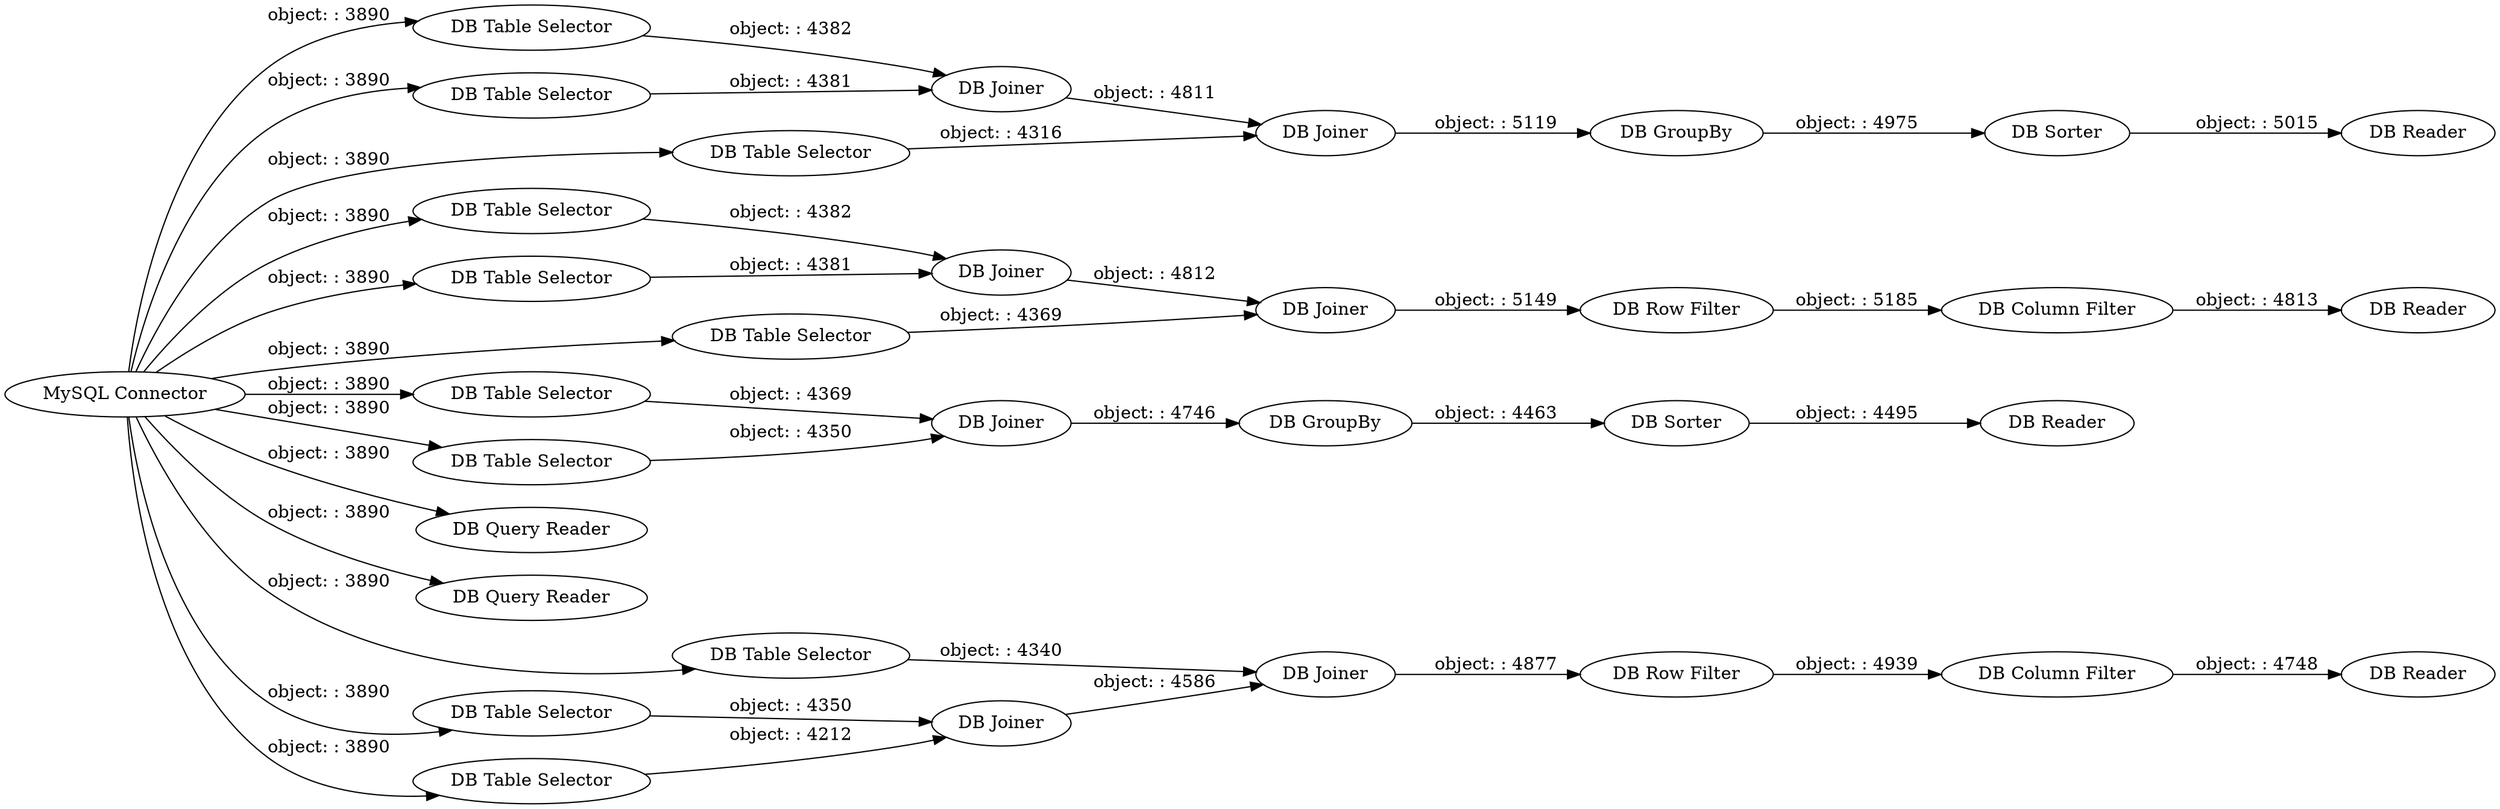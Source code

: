 digraph {
	"-7497374367398582397_35" [label="DB Table Selector"]
	"-7497374367398582397_16" [label="DB Table Selector"]
	"-7497374367398582397_15" [label="DB Column Filter"]
	"-7497374367398582397_39" [label="DB Reader"]
	"-7497374367398582397_8" [label="DB Table Selector"]
	"-7497374367398582397_14" [label="DB Column Filter"]
	"-7497374367398582397_23" [label="DB Table Selector"]
	"-7497374367398582397_11" [label="DB Joiner"]
	"-7497374367398582397_24" [label="DB Joiner"]
	"-7497374367398582397_28" [label="DB GroupBy"]
	"-7497374367398582397_1" [label="MySQL Connector"]
	"-7497374367398582397_19" [label="DB Joiner"]
	"-7497374367398582397_21" [label="DB Table Selector"]
	"-7497374367398582397_13" [label="DB Row Filter"]
	"-7497374367398582397_9" [label="DB Table Selector"]
	"-7497374367398582397_10" [label="DB Table Selector"]
	"-7497374367398582397_17" [label="DB Joiner"]
	"-7497374367398582397_20" [label="DB Row Filter"]
	"-7497374367398582397_31" [label="DB Joiner"]
	"-7497374367398582397_25" [label="DB GroupBy"]
	"-7497374367398582397_22" [label="DB Table Selector"]
	"-7497374367398582397_7" [label="DB Query Reader"]
	"-7497374367398582397_27" [label="DB Sorter"]
	"-7497374367398582397_2" [label="DB Query Reader"]
	"-7497374367398582397_30" [label="DB Table Selector"]
	"-7497374367398582397_32" [label="DB Table Selector"]
	"-7497374367398582397_33" [label="DB Joiner"]
	"-7497374367398582397_18" [label="DB Table Selector"]
	"-7497374367398582397_26" [label="DB Sorter"]
	"-7497374367398582397_38" [label="DB Reader"]
	"-7497374367398582397_37" [label="DB Reader"]
	"-7497374367398582397_12" [label="DB Joiner"]
	"-7497374367398582397_36" [label="DB Reader"]
	"-7497374367398582397_1" -> "-7497374367398582397_2" [label="object: : 3890"]
	"-7497374367398582397_30" -> "-7497374367398582397_31" [label="object: : 4381"]
	"-7497374367398582397_1" -> "-7497374367398582397_9" [label="object: : 3890"]
	"-7497374367398582397_26" -> "-7497374367398582397_36" [label="object: : 4495"]
	"-7497374367398582397_9" -> "-7497374367398582397_11" [label="object: : 4382"]
	"-7497374367398582397_8" -> "-7497374367398582397_11" [label="object: : 4381"]
	"-7497374367398582397_11" -> "-7497374367398582397_12" [label="object: : 4812"]
	"-7497374367398582397_28" -> "-7497374367398582397_27" [label="object: : 4975"]
	"-7497374367398582397_1" -> "-7497374367398582397_35" [label="object: : 3890"]
	"-7497374367398582397_12" -> "-7497374367398582397_13" [label="object: : 5149"]
	"-7497374367398582397_32" -> "-7497374367398582397_31" [label="object: : 4382"]
	"-7497374367398582397_1" -> "-7497374367398582397_23" [label="object: : 3890"]
	"-7497374367398582397_21" -> "-7497374367398582397_17" [label="object: : 4350"]
	"-7497374367398582397_1" -> "-7497374367398582397_10" [label="object: : 3890"]
	"-7497374367398582397_31" -> "-7497374367398582397_33" [label="object: : 4811"]
	"-7497374367398582397_14" -> "-7497374367398582397_39" [label="object: : 4813"]
	"-7497374367398582397_18" -> "-7497374367398582397_19" [label="object: : 4340"]
	"-7497374367398582397_16" -> "-7497374367398582397_17" [label="object: : 4212"]
	"-7497374367398582397_20" -> "-7497374367398582397_15" [label="object: : 4939"]
	"-7497374367398582397_1" -> "-7497374367398582397_18" [label="object: : 3890"]
	"-7497374367398582397_10" -> "-7497374367398582397_12" [label="object: : 4369"]
	"-7497374367398582397_17" -> "-7497374367398582397_19" [label="object: : 4586"]
	"-7497374367398582397_35" -> "-7497374367398582397_33" [label="object: : 4316"]
	"-7497374367398582397_1" -> "-7497374367398582397_21" [label="object: : 3890"]
	"-7497374367398582397_22" -> "-7497374367398582397_24" [label="object: : 4369"]
	"-7497374367398582397_23" -> "-7497374367398582397_24" [label="object: : 4350"]
	"-7497374367398582397_1" -> "-7497374367398582397_32" [label="object: : 3890"]
	"-7497374367398582397_1" -> "-7497374367398582397_16" [label="object: : 3890"]
	"-7497374367398582397_27" -> "-7497374367398582397_37" [label="object: : 5015"]
	"-7497374367398582397_1" -> "-7497374367398582397_22" [label="object: : 3890"]
	"-7497374367398582397_13" -> "-7497374367398582397_14" [label="object: : 5185"]
	"-7497374367398582397_1" -> "-7497374367398582397_8" [label="object: : 3890"]
	"-7497374367398582397_19" -> "-7497374367398582397_20" [label="object: : 4877"]
	"-7497374367398582397_24" -> "-7497374367398582397_25" [label="object: : 4746"]
	"-7497374367398582397_1" -> "-7497374367398582397_30" [label="object: : 3890"]
	"-7497374367398582397_15" -> "-7497374367398582397_38" [label="object: : 4748"]
	"-7497374367398582397_33" -> "-7497374367398582397_28" [label="object: : 5119"]
	"-7497374367398582397_1" -> "-7497374367398582397_7" [label="object: : 3890"]
	"-7497374367398582397_25" -> "-7497374367398582397_26" [label="object: : 4463"]
	rankdir=LR
}
